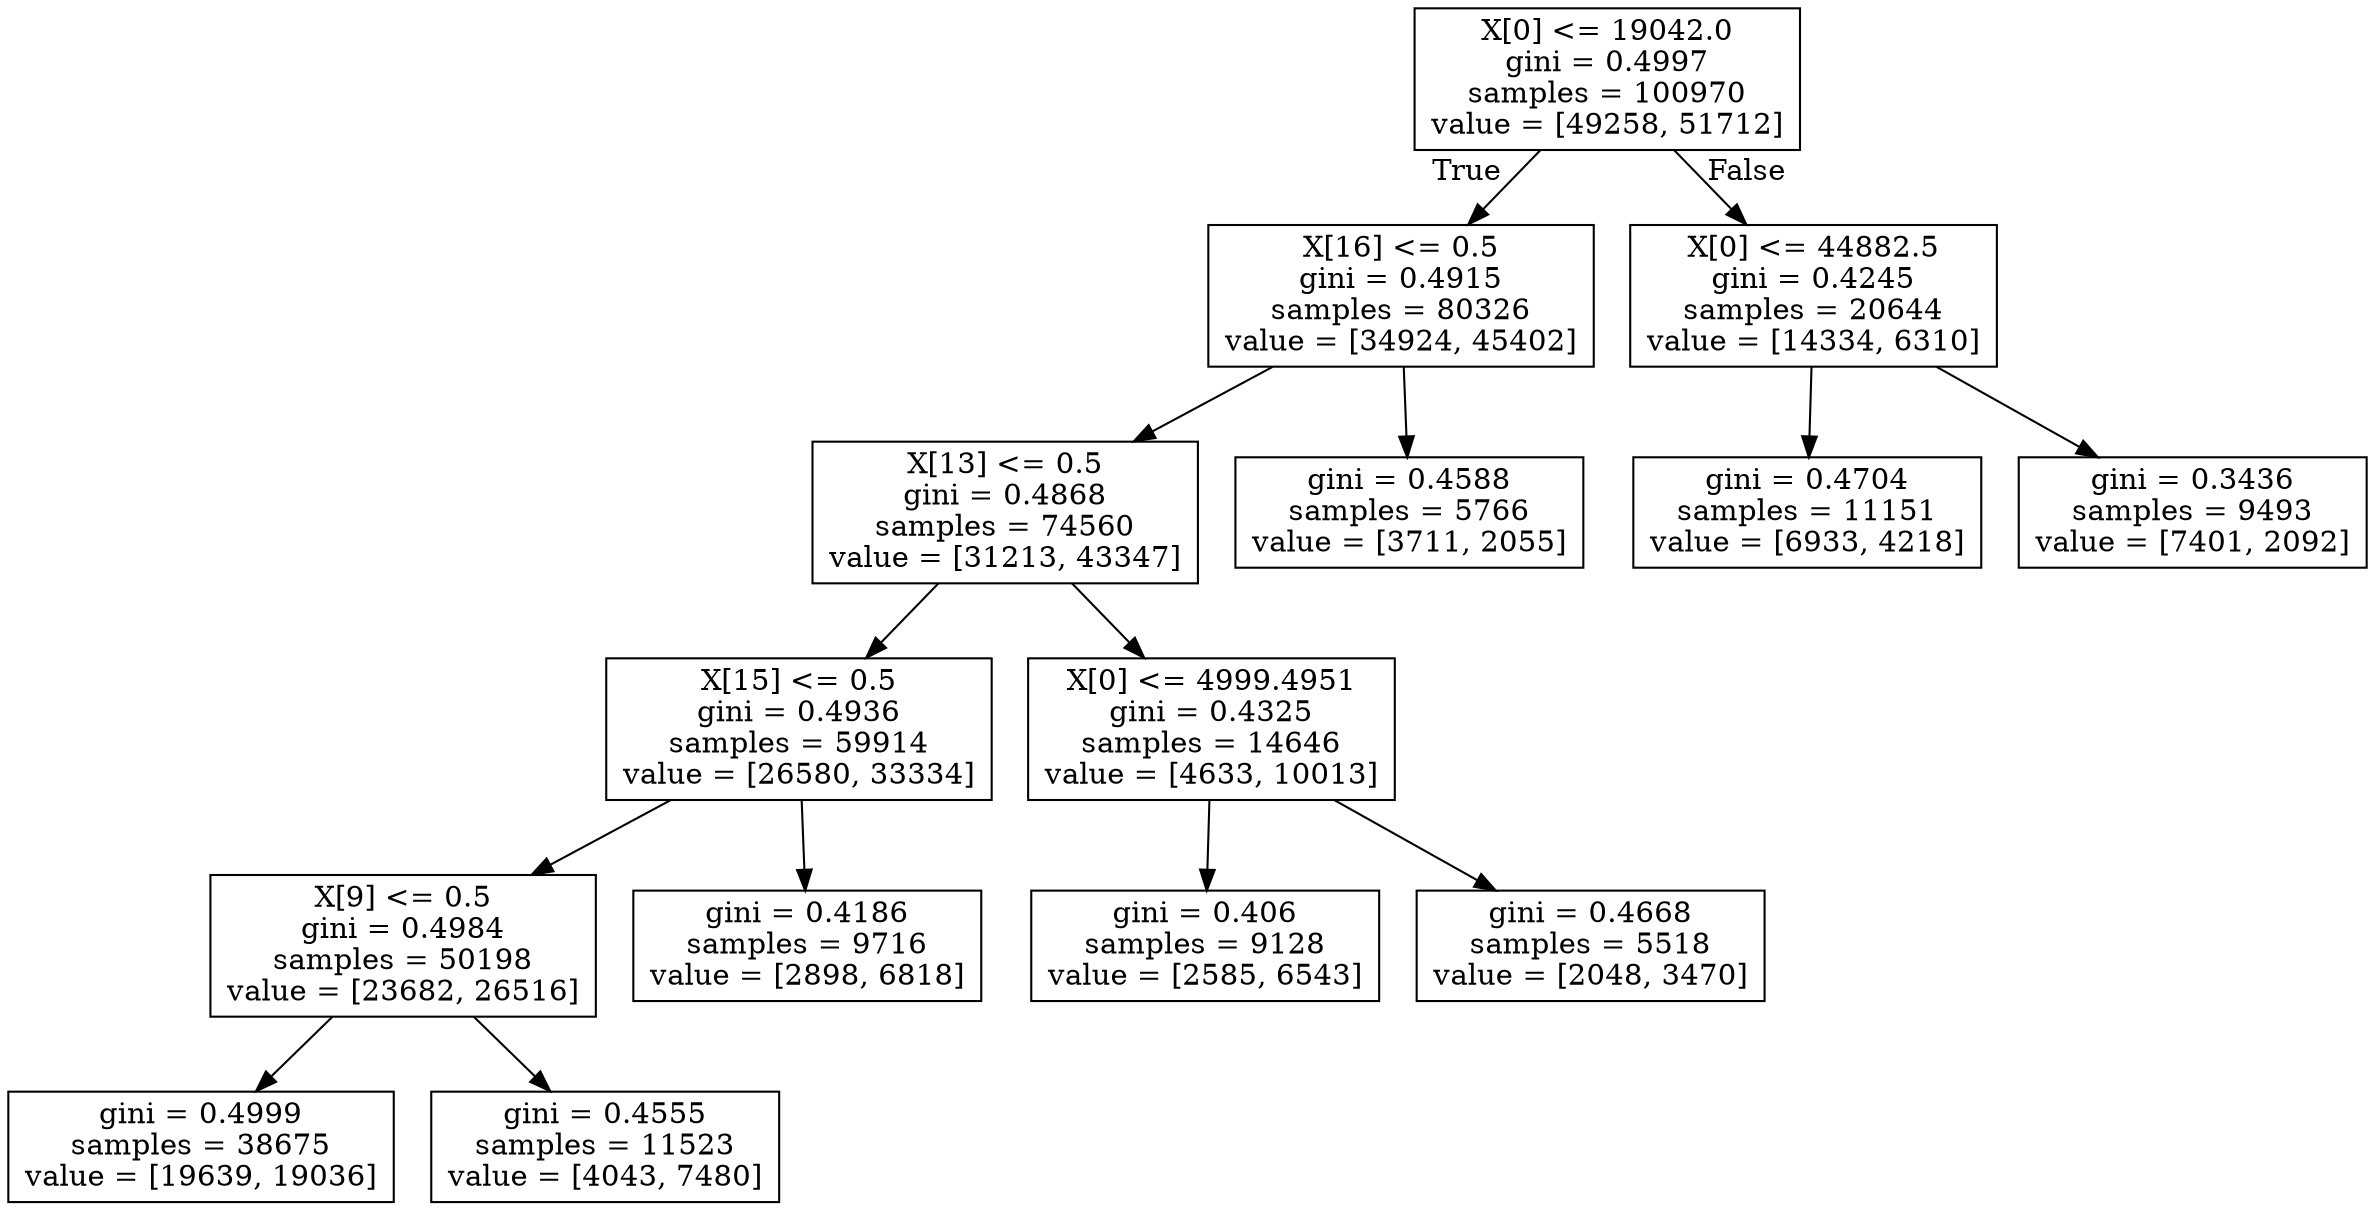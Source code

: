 digraph Tree {
node [shape=box] ;
0 [label="X[0] <= 19042.0\ngini = 0.4997\nsamples = 100970\nvalue = [49258, 51712]"] ;
1 [label="X[16] <= 0.5\ngini = 0.4915\nsamples = 80326\nvalue = [34924, 45402]"] ;
0 -> 1 [labeldistance=2.5, labelangle=45, headlabel="True"] ;
2 [label="X[13] <= 0.5\ngini = 0.4868\nsamples = 74560\nvalue = [31213, 43347]"] ;
1 -> 2 ;
3 [label="X[15] <= 0.5\ngini = 0.4936\nsamples = 59914\nvalue = [26580, 33334]"] ;
2 -> 3 ;
4 [label="X[9] <= 0.5\ngini = 0.4984\nsamples = 50198\nvalue = [23682, 26516]"] ;
3 -> 4 ;
5 [label="gini = 0.4999\nsamples = 38675\nvalue = [19639, 19036]"] ;
4 -> 5 ;
6 [label="gini = 0.4555\nsamples = 11523\nvalue = [4043, 7480]"] ;
4 -> 6 ;
7 [label="gini = 0.4186\nsamples = 9716\nvalue = [2898, 6818]"] ;
3 -> 7 ;
8 [label="X[0] <= 4999.4951\ngini = 0.4325\nsamples = 14646\nvalue = [4633, 10013]"] ;
2 -> 8 ;
9 [label="gini = 0.406\nsamples = 9128\nvalue = [2585, 6543]"] ;
8 -> 9 ;
10 [label="gini = 0.4668\nsamples = 5518\nvalue = [2048, 3470]"] ;
8 -> 10 ;
11 [label="gini = 0.4588\nsamples = 5766\nvalue = [3711, 2055]"] ;
1 -> 11 ;
12 [label="X[0] <= 44882.5\ngini = 0.4245\nsamples = 20644\nvalue = [14334, 6310]"] ;
0 -> 12 [labeldistance=2.5, labelangle=-45, headlabel="False"] ;
13 [label="gini = 0.4704\nsamples = 11151\nvalue = [6933, 4218]"] ;
12 -> 13 ;
14 [label="gini = 0.3436\nsamples = 9493\nvalue = [7401, 2092]"] ;
12 -> 14 ;
}